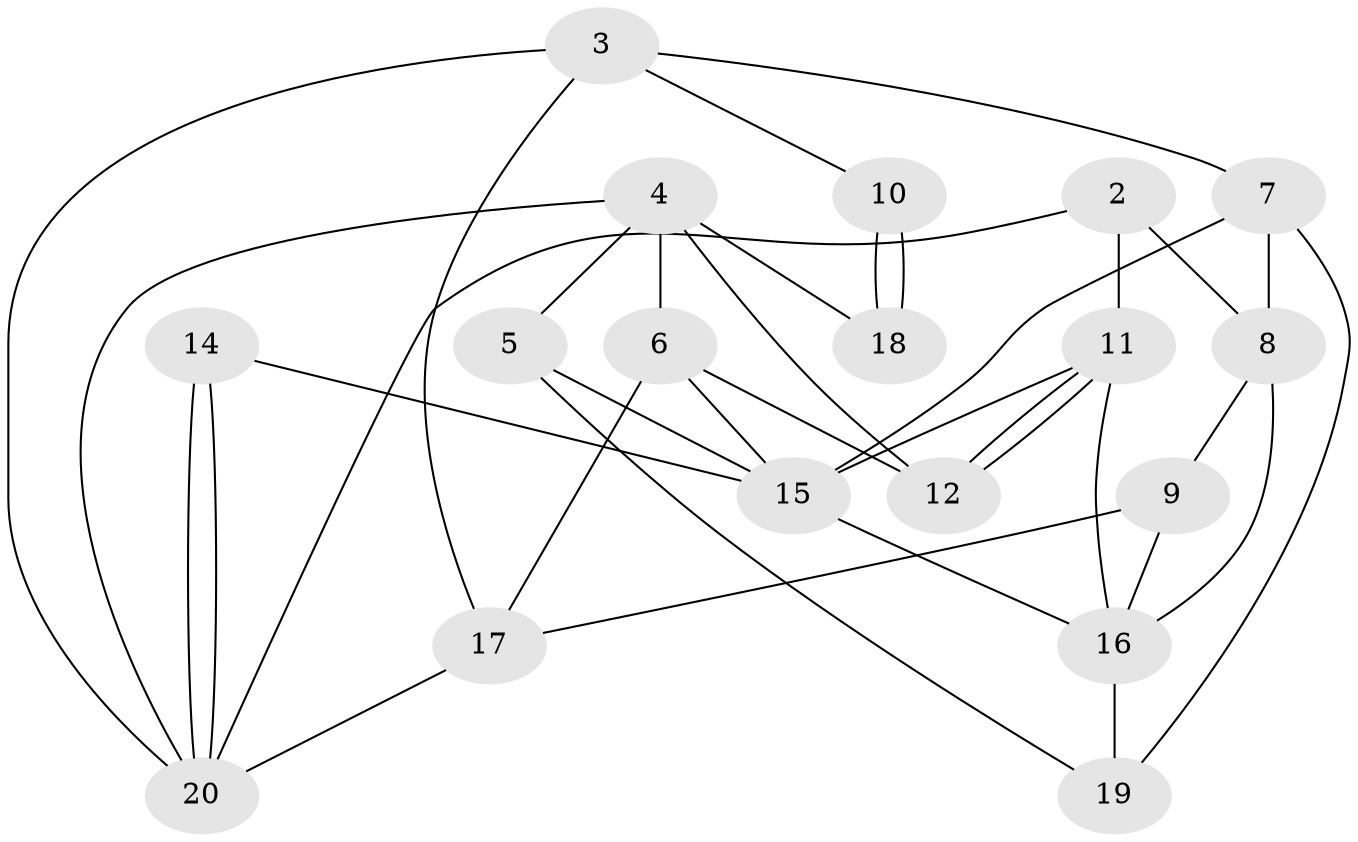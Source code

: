 // Generated by graph-tools (version 1.1) at 2025/46/02/15/25 05:46:28]
// undirected, 18 vertices, 36 edges
graph export_dot {
graph [start="1"]
  node [color=gray90,style=filled];
  2;
  3 [super="+1+13"];
  4;
  5;
  6 [super="+1"];
  7;
  8;
  9 [super="+13"];
  10;
  11;
  12;
  14;
  15;
  16;
  17;
  18;
  19;
  20;
  2 -- 20;
  2 -- 11;
  2 -- 8;
  3 -- 17;
  3 -- 7;
  3 -- 10;
  3 -- 20;
  4 -- 20;
  4 -- 6;
  4 -- 5;
  4 -- 12;
  4 -- 18;
  5 -- 15;
  5 -- 19;
  6 -- 12;
  6 -- 17;
  6 -- 15;
  7 -- 8;
  7 -- 15;
  7 -- 19;
  8 -- 16;
  8 -- 9;
  9 -- 16;
  9 -- 17;
  10 -- 18;
  10 -- 18;
  11 -- 15;
  11 -- 12;
  11 -- 12;
  11 -- 16;
  14 -- 20;
  14 -- 20;
  14 -- 15;
  15 -- 16;
  16 -- 19;
  17 -- 20;
}
